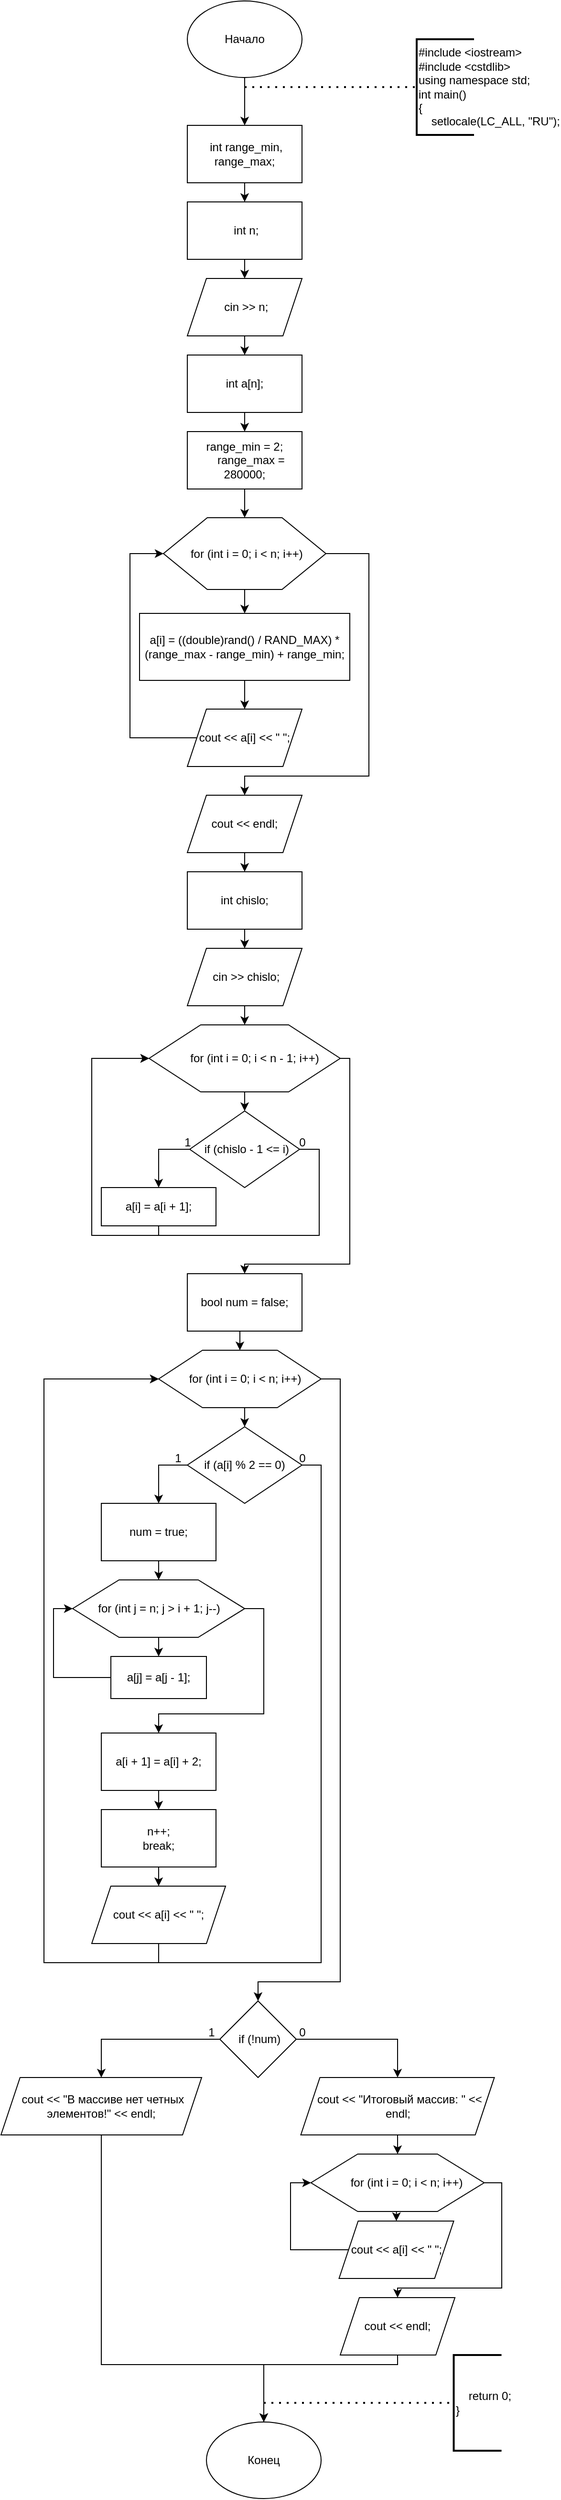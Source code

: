 <mxfile version="26.0.11">
  <diagram name="Страница — 1" id="iw_jRJpIRVuIbaMEodyu">
    <mxGraphModel dx="1042" dy="1734" grid="1" gridSize="10" guides="1" tooltips="1" connect="1" arrows="1" fold="1" page="1" pageScale="1" pageWidth="827" pageHeight="1169" math="0" shadow="0">
      <root>
        <mxCell id="0" />
        <mxCell id="1" parent="0" />
        <mxCell id="BVVbuW9btlbcQaSLM_UI-37" style="edgeStyle=orthogonalEdgeStyle;rounded=0;orthogonalLoop=1;jettySize=auto;html=1;exitX=0.5;exitY=1;exitDx=0;exitDy=0;entryX=0.5;entryY=0;entryDx=0;entryDy=0;" edge="1" parent="1" source="BVVbuW9btlbcQaSLM_UI-1" target="BVVbuW9btlbcQaSLM_UI-2">
          <mxGeometry relative="1" as="geometry" />
        </mxCell>
        <mxCell id="BVVbuW9btlbcQaSLM_UI-1" value="Начало" style="ellipse;whiteSpace=wrap;html=1;" vertex="1" parent="1">
          <mxGeometry x="340" y="-10" width="120" height="80" as="geometry" />
        </mxCell>
        <mxCell id="BVVbuW9btlbcQaSLM_UI-38" style="edgeStyle=orthogonalEdgeStyle;rounded=0;orthogonalLoop=1;jettySize=auto;html=1;exitX=0.5;exitY=1;exitDx=0;exitDy=0;entryX=0.5;entryY=0;entryDx=0;entryDy=0;" edge="1" parent="1" source="BVVbuW9btlbcQaSLM_UI-2" target="BVVbuW9btlbcQaSLM_UI-3">
          <mxGeometry relative="1" as="geometry" />
        </mxCell>
        <mxCell id="BVVbuW9btlbcQaSLM_UI-2" value="&amp;nbsp;int range_min, range_max;" style="rounded=0;whiteSpace=wrap;html=1;" vertex="1" parent="1">
          <mxGeometry x="340" y="120" width="120" height="60" as="geometry" />
        </mxCell>
        <mxCell id="BVVbuW9btlbcQaSLM_UI-39" style="edgeStyle=orthogonalEdgeStyle;rounded=0;orthogonalLoop=1;jettySize=auto;html=1;exitX=0.5;exitY=1;exitDx=0;exitDy=0;entryX=0.5;entryY=0;entryDx=0;entryDy=0;" edge="1" parent="1" source="BVVbuW9btlbcQaSLM_UI-3" target="BVVbuW9btlbcQaSLM_UI-4">
          <mxGeometry relative="1" as="geometry" />
        </mxCell>
        <mxCell id="BVVbuW9btlbcQaSLM_UI-3" value="&amp;nbsp;int n;" style="rounded=0;whiteSpace=wrap;html=1;" vertex="1" parent="1">
          <mxGeometry x="340" y="200" width="120" height="60" as="geometry" />
        </mxCell>
        <mxCell id="BVVbuW9btlbcQaSLM_UI-40" style="edgeStyle=orthogonalEdgeStyle;rounded=0;orthogonalLoop=1;jettySize=auto;html=1;exitX=0.5;exitY=1;exitDx=0;exitDy=0;entryX=0.5;entryY=0;entryDx=0;entryDy=0;" edge="1" parent="1" source="BVVbuW9btlbcQaSLM_UI-4" target="BVVbuW9btlbcQaSLM_UI-7">
          <mxGeometry relative="1" as="geometry" />
        </mxCell>
        <mxCell id="BVVbuW9btlbcQaSLM_UI-4" value="&amp;nbsp;cin &amp;gt;&amp;gt; n;" style="shape=parallelogram;perimeter=parallelogramPerimeter;whiteSpace=wrap;html=1;fixedSize=1;" vertex="1" parent="1">
          <mxGeometry x="340" y="280" width="120" height="60" as="geometry" />
        </mxCell>
        <mxCell id="BVVbuW9btlbcQaSLM_UI-41" style="edgeStyle=orthogonalEdgeStyle;rounded=0;orthogonalLoop=1;jettySize=auto;html=1;exitX=0.5;exitY=1;exitDx=0;exitDy=0;entryX=0.5;entryY=0;entryDx=0;entryDy=0;" edge="1" parent="1" source="BVVbuW9btlbcQaSLM_UI-7" target="BVVbuW9btlbcQaSLM_UI-8">
          <mxGeometry relative="1" as="geometry" />
        </mxCell>
        <mxCell id="BVVbuW9btlbcQaSLM_UI-7" value="int a[n];" style="rounded=0;whiteSpace=wrap;html=1;" vertex="1" parent="1">
          <mxGeometry x="340" y="360" width="120" height="60" as="geometry" />
        </mxCell>
        <mxCell id="BVVbuW9btlbcQaSLM_UI-42" style="edgeStyle=orthogonalEdgeStyle;rounded=0;orthogonalLoop=1;jettySize=auto;html=1;exitX=0.5;exitY=1;exitDx=0;exitDy=0;entryX=0.5;entryY=0;entryDx=0;entryDy=0;" edge="1" parent="1" source="BVVbuW9btlbcQaSLM_UI-8" target="BVVbuW9btlbcQaSLM_UI-9">
          <mxGeometry relative="1" as="geometry" />
        </mxCell>
        <mxCell id="BVVbuW9btlbcQaSLM_UI-8" value="&lt;div&gt;range_min = 2;&lt;/div&gt;&lt;div&gt;&amp;nbsp; &amp;nbsp; range_max = 280000;&lt;/div&gt;" style="rounded=0;whiteSpace=wrap;html=1;" vertex="1" parent="1">
          <mxGeometry x="340" y="440" width="120" height="60" as="geometry" />
        </mxCell>
        <mxCell id="BVVbuW9btlbcQaSLM_UI-13" style="edgeStyle=orthogonalEdgeStyle;rounded=0;orthogonalLoop=1;jettySize=auto;html=1;exitX=0.5;exitY=1;exitDx=0;exitDy=0;entryX=0.5;entryY=0;entryDx=0;entryDy=0;" edge="1" parent="1" source="BVVbuW9btlbcQaSLM_UI-9" target="BVVbuW9btlbcQaSLM_UI-11">
          <mxGeometry relative="1" as="geometry" />
        </mxCell>
        <mxCell id="BVVbuW9btlbcQaSLM_UI-17" style="edgeStyle=orthogonalEdgeStyle;rounded=0;orthogonalLoop=1;jettySize=auto;html=1;exitX=1;exitY=0.5;exitDx=0;exitDy=0;entryX=0.5;entryY=0;entryDx=0;entryDy=0;" edge="1" parent="1" source="BVVbuW9btlbcQaSLM_UI-9" target="BVVbuW9btlbcQaSLM_UI-16">
          <mxGeometry relative="1" as="geometry">
            <Array as="points">
              <mxPoint x="530" y="568" />
              <mxPoint x="530" y="800" />
              <mxPoint x="400" y="800" />
            </Array>
          </mxGeometry>
        </mxCell>
        <mxCell id="BVVbuW9btlbcQaSLM_UI-9" value="" style="verticalLabelPosition=bottom;verticalAlign=top;html=1;shape=hexagon;perimeter=hexagonPerimeter2;arcSize=6;size=0.27;" vertex="1" parent="1">
          <mxGeometry x="315" y="530" width="170" height="75" as="geometry" />
        </mxCell>
        <mxCell id="BVVbuW9btlbcQaSLM_UI-10" value="&amp;nbsp;for (int i = 0; i &amp;lt; n; i++)" style="text;html=1;align=center;verticalAlign=middle;resizable=0;points=[];autosize=1;strokeColor=none;fillColor=none;" vertex="1" parent="1">
          <mxGeometry x="330" y="552.5" width="140" height="30" as="geometry" />
        </mxCell>
        <mxCell id="BVVbuW9btlbcQaSLM_UI-14" style="edgeStyle=orthogonalEdgeStyle;rounded=0;orthogonalLoop=1;jettySize=auto;html=1;exitX=0.5;exitY=1;exitDx=0;exitDy=0;entryX=0.5;entryY=0;entryDx=0;entryDy=0;" edge="1" parent="1" source="BVVbuW9btlbcQaSLM_UI-11" target="BVVbuW9btlbcQaSLM_UI-12">
          <mxGeometry relative="1" as="geometry" />
        </mxCell>
        <mxCell id="BVVbuW9btlbcQaSLM_UI-11" value="a[i] = ((double)rand() / RAND_MAX) * (range_max - range_min) + range_min;" style="rounded=0;whiteSpace=wrap;html=1;" vertex="1" parent="1">
          <mxGeometry x="290" y="630" width="220" height="70" as="geometry" />
        </mxCell>
        <mxCell id="BVVbuW9btlbcQaSLM_UI-15" style="edgeStyle=orthogonalEdgeStyle;rounded=0;orthogonalLoop=1;jettySize=auto;html=1;exitX=0;exitY=0.5;exitDx=0;exitDy=0;entryX=0;entryY=0.5;entryDx=0;entryDy=0;" edge="1" parent="1" source="BVVbuW9btlbcQaSLM_UI-12" target="BVVbuW9btlbcQaSLM_UI-9">
          <mxGeometry relative="1" as="geometry">
            <Array as="points">
              <mxPoint x="280" y="760" />
              <mxPoint x="280" y="568" />
            </Array>
          </mxGeometry>
        </mxCell>
        <mxCell id="BVVbuW9btlbcQaSLM_UI-12" value="cout &lt;&lt; a[i] &lt;&lt; &quot; &quot;;" style="shape=parallelogram;perimeter=parallelogramPerimeter;whiteSpace=wrap;html=1;fixedSize=1;" vertex="1" parent="1">
          <mxGeometry x="340" y="730" width="120" height="60" as="geometry" />
        </mxCell>
        <mxCell id="BVVbuW9btlbcQaSLM_UI-21" style="edgeStyle=orthogonalEdgeStyle;rounded=0;orthogonalLoop=1;jettySize=auto;html=1;exitX=0.5;exitY=1;exitDx=0;exitDy=0;entryX=0.5;entryY=0;entryDx=0;entryDy=0;" edge="1" parent="1" source="BVVbuW9btlbcQaSLM_UI-16" target="BVVbuW9btlbcQaSLM_UI-19">
          <mxGeometry relative="1" as="geometry" />
        </mxCell>
        <mxCell id="BVVbuW9btlbcQaSLM_UI-16" value="cout &amp;lt;&amp;lt; endl;" style="shape=parallelogram;perimeter=parallelogramPerimeter;whiteSpace=wrap;html=1;fixedSize=1;" vertex="1" parent="1">
          <mxGeometry x="340" y="820" width="120" height="60" as="geometry" />
        </mxCell>
        <mxCell id="BVVbuW9btlbcQaSLM_UI-26" style="edgeStyle=orthogonalEdgeStyle;rounded=0;orthogonalLoop=1;jettySize=auto;html=1;exitX=0.5;exitY=1;exitDx=0;exitDy=0;entryX=0.5;entryY=0;entryDx=0;entryDy=0;" edge="1" parent="1" source="BVVbuW9btlbcQaSLM_UI-18" target="BVVbuW9btlbcQaSLM_UI-24">
          <mxGeometry relative="1" as="geometry" />
        </mxCell>
        <mxCell id="BVVbuW9btlbcQaSLM_UI-18" value="&amp;nbsp;cin &amp;gt;&amp;gt; chislo;" style="shape=parallelogram;perimeter=parallelogramPerimeter;whiteSpace=wrap;html=1;fixedSize=1;" vertex="1" parent="1">
          <mxGeometry x="340" y="980" width="120" height="60" as="geometry" />
        </mxCell>
        <mxCell id="BVVbuW9btlbcQaSLM_UI-22" style="edgeStyle=orthogonalEdgeStyle;rounded=0;orthogonalLoop=1;jettySize=auto;html=1;exitX=0.5;exitY=1;exitDx=0;exitDy=0;entryX=0.5;entryY=0;entryDx=0;entryDy=0;" edge="1" parent="1" source="BVVbuW9btlbcQaSLM_UI-19" target="BVVbuW9btlbcQaSLM_UI-18">
          <mxGeometry relative="1" as="geometry" />
        </mxCell>
        <mxCell id="BVVbuW9btlbcQaSLM_UI-19" value="int chislo;" style="rounded=0;whiteSpace=wrap;html=1;" vertex="1" parent="1">
          <mxGeometry x="340" y="900" width="120" height="60" as="geometry" />
        </mxCell>
        <mxCell id="BVVbuW9btlbcQaSLM_UI-28" style="edgeStyle=orthogonalEdgeStyle;rounded=0;orthogonalLoop=1;jettySize=auto;html=1;exitX=0.5;exitY=1;exitDx=0;exitDy=0;entryX=0;entryY=0.5;entryDx=0;entryDy=0;" edge="1" parent="1" source="BVVbuW9btlbcQaSLM_UI-24" target="BVVbuW9btlbcQaSLM_UI-27">
          <mxGeometry relative="1" as="geometry" />
        </mxCell>
        <mxCell id="BVVbuW9btlbcQaSLM_UI-36" style="edgeStyle=orthogonalEdgeStyle;rounded=0;orthogonalLoop=1;jettySize=auto;html=1;exitX=1;exitY=0.5;exitDx=0;exitDy=0;" edge="1" parent="1" source="BVVbuW9btlbcQaSLM_UI-24" target="BVVbuW9btlbcQaSLM_UI-35">
          <mxGeometry relative="1" as="geometry">
            <Array as="points">
              <mxPoint x="510" y="1095" />
              <mxPoint x="510" y="1310" />
              <mxPoint x="400" y="1310" />
            </Array>
          </mxGeometry>
        </mxCell>
        <mxCell id="BVVbuW9btlbcQaSLM_UI-24" value="" style="verticalLabelPosition=bottom;verticalAlign=top;html=1;shape=hexagon;perimeter=hexagonPerimeter2;arcSize=6;size=0.27;" vertex="1" parent="1">
          <mxGeometry x="300" y="1060" width="200" height="70" as="geometry" />
        </mxCell>
        <mxCell id="BVVbuW9btlbcQaSLM_UI-25" value="for (int i = 0; i &amp;lt; n - 1; i++)" style="text;html=1;align=center;verticalAlign=middle;resizable=0;points=[];autosize=1;strokeColor=none;fillColor=none;" vertex="1" parent="1">
          <mxGeometry x="330" y="1080" width="160" height="30" as="geometry" />
        </mxCell>
        <mxCell id="BVVbuW9btlbcQaSLM_UI-29" style="edgeStyle=orthogonalEdgeStyle;rounded=0;orthogonalLoop=1;jettySize=auto;html=1;exitX=0.5;exitY=1;exitDx=0;exitDy=0;" edge="1" parent="1" source="BVVbuW9btlbcQaSLM_UI-27" target="BVVbuW9btlbcQaSLM_UI-30">
          <mxGeometry relative="1" as="geometry">
            <mxPoint x="320" y="1240" as="targetPoint" />
          </mxGeometry>
        </mxCell>
        <mxCell id="BVVbuW9btlbcQaSLM_UI-32" style="edgeStyle=orthogonalEdgeStyle;rounded=0;orthogonalLoop=1;jettySize=auto;html=1;exitX=0.5;exitY=0;exitDx=0;exitDy=0;entryX=0;entryY=0.5;entryDx=0;entryDy=0;" edge="1" parent="1" source="BVVbuW9btlbcQaSLM_UI-27" target="BVVbuW9btlbcQaSLM_UI-24">
          <mxGeometry relative="1" as="geometry">
            <Array as="points">
              <mxPoint x="478" y="1190" />
              <mxPoint x="478" y="1280" />
              <mxPoint x="240" y="1280" />
              <mxPoint x="240" y="1095" />
            </Array>
          </mxGeometry>
        </mxCell>
        <mxCell id="BVVbuW9btlbcQaSLM_UI-27" value="&amp;nbsp;if (chislo - 1 &amp;lt;= i)" style="rhombus;whiteSpace=wrap;html=1;direction=south;" vertex="1" parent="1">
          <mxGeometry x="342.5" y="1150" width="115" height="80" as="geometry" />
        </mxCell>
        <mxCell id="BVVbuW9btlbcQaSLM_UI-31" style="edgeStyle=orthogonalEdgeStyle;rounded=0;orthogonalLoop=1;jettySize=auto;html=1;exitX=0.5;exitY=1;exitDx=0;exitDy=0;entryX=0;entryY=0.5;entryDx=0;entryDy=0;" edge="1" parent="1" source="BVVbuW9btlbcQaSLM_UI-30" target="BVVbuW9btlbcQaSLM_UI-24">
          <mxGeometry relative="1" as="geometry">
            <Array as="points">
              <mxPoint x="310" y="1280" />
              <mxPoint x="240" y="1280" />
              <mxPoint x="240" y="1095" />
            </Array>
          </mxGeometry>
        </mxCell>
        <mxCell id="BVVbuW9btlbcQaSLM_UI-30" value="a[i] = a[i + 1];" style="rounded=0;whiteSpace=wrap;html=1;" vertex="1" parent="1">
          <mxGeometry x="250" y="1230" width="120" height="40" as="geometry" />
        </mxCell>
        <mxCell id="BVVbuW9btlbcQaSLM_UI-33" value="1" style="text;html=1;align=center;verticalAlign=middle;resizable=0;points=[];autosize=1;strokeColor=none;fillColor=none;" vertex="1" parent="1">
          <mxGeometry x="325" y="1168" width="30" height="30" as="geometry" />
        </mxCell>
        <mxCell id="BVVbuW9btlbcQaSLM_UI-34" value="0" style="text;html=1;align=center;verticalAlign=middle;resizable=0;points=[];autosize=1;strokeColor=none;fillColor=none;" vertex="1" parent="1">
          <mxGeometry x="445" y="1168" width="30" height="30" as="geometry" />
        </mxCell>
        <mxCell id="BVVbuW9btlbcQaSLM_UI-46" style="edgeStyle=orthogonalEdgeStyle;rounded=0;orthogonalLoop=1;jettySize=auto;html=1;exitX=0.5;exitY=1;exitDx=0;exitDy=0;entryX=0.5;entryY=0;entryDx=0;entryDy=0;" edge="1" parent="1" source="BVVbuW9btlbcQaSLM_UI-35" target="BVVbuW9btlbcQaSLM_UI-43">
          <mxGeometry relative="1" as="geometry" />
        </mxCell>
        <mxCell id="BVVbuW9btlbcQaSLM_UI-35" value="bool num = false;" style="rounded=0;whiteSpace=wrap;html=1;" vertex="1" parent="1">
          <mxGeometry x="340" y="1320" width="120" height="60" as="geometry" />
        </mxCell>
        <mxCell id="BVVbuW9btlbcQaSLM_UI-49" style="edgeStyle=orthogonalEdgeStyle;rounded=0;orthogonalLoop=1;jettySize=auto;html=1;exitX=0.5;exitY=1;exitDx=0;exitDy=0;entryX=0.5;entryY=0;entryDx=0;entryDy=0;" edge="1" parent="1" source="BVVbuW9btlbcQaSLM_UI-43" target="BVVbuW9btlbcQaSLM_UI-48">
          <mxGeometry relative="1" as="geometry" />
        </mxCell>
        <mxCell id="BVVbuW9btlbcQaSLM_UI-67" style="edgeStyle=orthogonalEdgeStyle;rounded=0;orthogonalLoop=1;jettySize=auto;html=1;exitX=1;exitY=0.5;exitDx=0;exitDy=0;entryX=0.5;entryY=0;entryDx=0;entryDy=0;" edge="1" parent="1" source="BVVbuW9btlbcQaSLM_UI-43" target="BVVbuW9btlbcQaSLM_UI-66">
          <mxGeometry relative="1" as="geometry">
            <Array as="points">
              <mxPoint x="500" y="1430" />
              <mxPoint x="500" y="2060" />
              <mxPoint x="414" y="2060" />
            </Array>
          </mxGeometry>
        </mxCell>
        <mxCell id="BVVbuW9btlbcQaSLM_UI-43" value="" style="verticalLabelPosition=bottom;verticalAlign=top;html=1;shape=hexagon;perimeter=hexagonPerimeter2;arcSize=6;size=0.27;" vertex="1" parent="1">
          <mxGeometry x="310" y="1400" width="170" height="60" as="geometry" />
        </mxCell>
        <mxCell id="BVVbuW9btlbcQaSLM_UI-44" value="for (int i = 0; i &amp;lt; n; i++)" style="text;html=1;align=center;verticalAlign=middle;resizable=0;points=[];autosize=1;strokeColor=none;fillColor=none;" vertex="1" parent="1">
          <mxGeometry x="330" y="1415" width="140" height="30" as="geometry" />
        </mxCell>
        <mxCell id="BVVbuW9btlbcQaSLM_UI-51" style="edgeStyle=orthogonalEdgeStyle;rounded=0;orthogonalLoop=1;jettySize=auto;html=1;exitX=0;exitY=0.5;exitDx=0;exitDy=0;entryX=0.5;entryY=0;entryDx=0;entryDy=0;" edge="1" parent="1" source="BVVbuW9btlbcQaSLM_UI-48" target="BVVbuW9btlbcQaSLM_UI-50">
          <mxGeometry relative="1" as="geometry" />
        </mxCell>
        <mxCell id="BVVbuW9btlbcQaSLM_UI-65" style="edgeStyle=orthogonalEdgeStyle;rounded=0;orthogonalLoop=1;jettySize=auto;html=1;exitX=1;exitY=0.5;exitDx=0;exitDy=0;entryX=0;entryY=0.5;entryDx=0;entryDy=0;" edge="1" parent="1" source="BVVbuW9btlbcQaSLM_UI-48" target="BVVbuW9btlbcQaSLM_UI-43">
          <mxGeometry relative="1" as="geometry">
            <Array as="points">
              <mxPoint x="480" y="1520" />
              <mxPoint x="480" y="2040" />
              <mxPoint x="190" y="2040" />
              <mxPoint x="190" y="1430" />
            </Array>
          </mxGeometry>
        </mxCell>
        <mxCell id="BVVbuW9btlbcQaSLM_UI-48" value="if (a[i] % 2 == 0)" style="rhombus;whiteSpace=wrap;html=1;" vertex="1" parent="1">
          <mxGeometry x="340" y="1480" width="120" height="80" as="geometry" />
        </mxCell>
        <mxCell id="BVVbuW9btlbcQaSLM_UI-54" style="edgeStyle=orthogonalEdgeStyle;rounded=0;orthogonalLoop=1;jettySize=auto;html=1;exitX=0.5;exitY=1;exitDx=0;exitDy=0;entryX=0.5;entryY=0;entryDx=0;entryDy=0;" edge="1" parent="1" source="BVVbuW9btlbcQaSLM_UI-50" target="BVVbuW9btlbcQaSLM_UI-52">
          <mxGeometry relative="1" as="geometry" />
        </mxCell>
        <mxCell id="BVVbuW9btlbcQaSLM_UI-50" value="num = true;" style="rounded=0;whiteSpace=wrap;html=1;" vertex="1" parent="1">
          <mxGeometry x="250" y="1560" width="120" height="60" as="geometry" />
        </mxCell>
        <mxCell id="BVVbuW9btlbcQaSLM_UI-56" style="edgeStyle=orthogonalEdgeStyle;rounded=0;orthogonalLoop=1;jettySize=auto;html=1;exitX=0.5;exitY=1;exitDx=0;exitDy=0;entryX=0.5;entryY=0;entryDx=0;entryDy=0;" edge="1" parent="1" source="BVVbuW9btlbcQaSLM_UI-52" target="BVVbuW9btlbcQaSLM_UI-55">
          <mxGeometry relative="1" as="geometry" />
        </mxCell>
        <mxCell id="BVVbuW9btlbcQaSLM_UI-61" style="edgeStyle=orthogonalEdgeStyle;rounded=0;orthogonalLoop=1;jettySize=auto;html=1;exitX=1;exitY=0.5;exitDx=0;exitDy=0;entryX=0.5;entryY=0;entryDx=0;entryDy=0;" edge="1" parent="1" source="BVVbuW9btlbcQaSLM_UI-52" target="BVVbuW9btlbcQaSLM_UI-58">
          <mxGeometry relative="1" as="geometry">
            <Array as="points">
              <mxPoint x="420" y="1670" />
              <mxPoint x="420" y="1780" />
              <mxPoint x="310" y="1780" />
            </Array>
          </mxGeometry>
        </mxCell>
        <mxCell id="BVVbuW9btlbcQaSLM_UI-52" value="" style="verticalLabelPosition=bottom;verticalAlign=top;html=1;shape=hexagon;perimeter=hexagonPerimeter2;arcSize=6;size=0.27;" vertex="1" parent="1">
          <mxGeometry x="220" y="1640" width="180" height="60" as="geometry" />
        </mxCell>
        <mxCell id="BVVbuW9btlbcQaSLM_UI-53" value="for (int j = n; j &amp;gt; i + 1; j--)" style="text;html=1;align=center;verticalAlign=middle;resizable=0;points=[];autosize=1;strokeColor=none;fillColor=none;" vertex="1" parent="1">
          <mxGeometry x="235" y="1655" width="150" height="30" as="geometry" />
        </mxCell>
        <mxCell id="BVVbuW9btlbcQaSLM_UI-57" style="edgeStyle=orthogonalEdgeStyle;rounded=0;orthogonalLoop=1;jettySize=auto;html=1;exitX=0;exitY=0.5;exitDx=0;exitDy=0;entryX=0;entryY=0.5;entryDx=0;entryDy=0;" edge="1" parent="1" source="BVVbuW9btlbcQaSLM_UI-55" target="BVVbuW9btlbcQaSLM_UI-52">
          <mxGeometry relative="1" as="geometry" />
        </mxCell>
        <mxCell id="BVVbuW9btlbcQaSLM_UI-55" value="a[j] = a[j - 1];" style="rounded=0;whiteSpace=wrap;html=1;" vertex="1" parent="1">
          <mxGeometry x="260" y="1720" width="100" height="44" as="geometry" />
        </mxCell>
        <mxCell id="BVVbuW9btlbcQaSLM_UI-62" style="edgeStyle=orthogonalEdgeStyle;rounded=0;orthogonalLoop=1;jettySize=auto;html=1;exitX=0.5;exitY=1;exitDx=0;exitDy=0;entryX=0.5;entryY=0;entryDx=0;entryDy=0;" edge="1" parent="1" source="BVVbuW9btlbcQaSLM_UI-58" target="BVVbuW9btlbcQaSLM_UI-59">
          <mxGeometry relative="1" as="geometry" />
        </mxCell>
        <mxCell id="BVVbuW9btlbcQaSLM_UI-58" value="a[i + 1] = a[i] + 2;" style="rounded=0;whiteSpace=wrap;html=1;" vertex="1" parent="1">
          <mxGeometry x="250" y="1800" width="120" height="60" as="geometry" />
        </mxCell>
        <mxCell id="BVVbuW9btlbcQaSLM_UI-63" style="edgeStyle=orthogonalEdgeStyle;rounded=0;orthogonalLoop=1;jettySize=auto;html=1;exitX=0.5;exitY=1;exitDx=0;exitDy=0;entryX=0.5;entryY=0;entryDx=0;entryDy=0;" edge="1" parent="1" source="BVVbuW9btlbcQaSLM_UI-59" target="BVVbuW9btlbcQaSLM_UI-60">
          <mxGeometry relative="1" as="geometry" />
        </mxCell>
        <mxCell id="BVVbuW9btlbcQaSLM_UI-59" value="&lt;div&gt;n++;&lt;/div&gt;&lt;div&gt;break;&lt;/div&gt;" style="rounded=0;whiteSpace=wrap;html=1;" vertex="1" parent="1">
          <mxGeometry x="250" y="1880" width="120" height="60" as="geometry" />
        </mxCell>
        <mxCell id="BVVbuW9btlbcQaSLM_UI-64" style="edgeStyle=orthogonalEdgeStyle;rounded=0;orthogonalLoop=1;jettySize=auto;html=1;exitX=0.5;exitY=1;exitDx=0;exitDy=0;entryX=0;entryY=0.5;entryDx=0;entryDy=0;" edge="1" parent="1" source="BVVbuW9btlbcQaSLM_UI-60" target="BVVbuW9btlbcQaSLM_UI-43">
          <mxGeometry relative="1" as="geometry">
            <Array as="points">
              <mxPoint x="310" y="2040" />
              <mxPoint x="190" y="2040" />
              <mxPoint x="190" y="1430" />
            </Array>
          </mxGeometry>
        </mxCell>
        <mxCell id="BVVbuW9btlbcQaSLM_UI-60" value="cout &amp;lt;&amp;lt; a[i] &amp;lt;&amp;lt; &quot; &quot;;" style="shape=parallelogram;perimeter=parallelogramPerimeter;whiteSpace=wrap;html=1;fixedSize=1;" vertex="1" parent="1">
          <mxGeometry x="240" y="1960" width="140" height="60" as="geometry" />
        </mxCell>
        <mxCell id="BVVbuW9btlbcQaSLM_UI-70" style="edgeStyle=orthogonalEdgeStyle;rounded=0;orthogonalLoop=1;jettySize=auto;html=1;exitX=0;exitY=0.5;exitDx=0;exitDy=0;entryX=0.5;entryY=0;entryDx=0;entryDy=0;" edge="1" parent="1" source="BVVbuW9btlbcQaSLM_UI-66" target="BVVbuW9btlbcQaSLM_UI-68">
          <mxGeometry relative="1" as="geometry" />
        </mxCell>
        <mxCell id="BVVbuW9btlbcQaSLM_UI-71" style="edgeStyle=orthogonalEdgeStyle;rounded=0;orthogonalLoop=1;jettySize=auto;html=1;exitX=1;exitY=0.5;exitDx=0;exitDy=0;entryX=0.5;entryY=0;entryDx=0;entryDy=0;" edge="1" parent="1" source="BVVbuW9btlbcQaSLM_UI-66" target="BVVbuW9btlbcQaSLM_UI-69">
          <mxGeometry relative="1" as="geometry" />
        </mxCell>
        <mxCell id="BVVbuW9btlbcQaSLM_UI-66" value="&amp;nbsp;if (!num)" style="rhombus;whiteSpace=wrap;html=1;" vertex="1" parent="1">
          <mxGeometry x="374" y="2080" width="80" height="80" as="geometry" />
        </mxCell>
        <mxCell id="BVVbuW9btlbcQaSLM_UI-88" style="edgeStyle=orthogonalEdgeStyle;rounded=0;orthogonalLoop=1;jettySize=auto;html=1;exitX=0.5;exitY=1;exitDx=0;exitDy=0;entryX=0.5;entryY=0;entryDx=0;entryDy=0;" edge="1" parent="1" source="BVVbuW9btlbcQaSLM_UI-68" target="BVVbuW9btlbcQaSLM_UI-84">
          <mxGeometry relative="1" as="geometry">
            <Array as="points">
              <mxPoint x="250" y="2460" />
              <mxPoint x="420" y="2460" />
            </Array>
          </mxGeometry>
        </mxCell>
        <mxCell id="BVVbuW9btlbcQaSLM_UI-68" value="&amp;nbsp;cout &amp;lt;&amp;lt; &quot;В массиве нет четных элементов!&quot; &amp;lt;&amp;lt; endl;" style="shape=parallelogram;perimeter=parallelogramPerimeter;whiteSpace=wrap;html=1;fixedSize=1;" vertex="1" parent="1">
          <mxGeometry x="145" y="2160" width="210" height="60" as="geometry" />
        </mxCell>
        <mxCell id="BVVbuW9btlbcQaSLM_UI-76" style="edgeStyle=orthogonalEdgeStyle;rounded=0;orthogonalLoop=1;jettySize=auto;html=1;exitX=0.5;exitY=1;exitDx=0;exitDy=0;entryX=0.5;entryY=0;entryDx=0;entryDy=0;" edge="1" parent="1" source="BVVbuW9btlbcQaSLM_UI-69" target="BVVbuW9btlbcQaSLM_UI-74">
          <mxGeometry relative="1" as="geometry" />
        </mxCell>
        <mxCell id="BVVbuW9btlbcQaSLM_UI-69" value="&amp;nbsp;cout &amp;lt;&amp;lt; &quot;Итоговый массив: &quot; &amp;lt;&amp;lt; endl;" style="shape=parallelogram;perimeter=parallelogramPerimeter;whiteSpace=wrap;html=1;fixedSize=1;" vertex="1" parent="1">
          <mxGeometry x="458.75" y="2160" width="202.5" height="60" as="geometry" />
        </mxCell>
        <mxCell id="BVVbuW9btlbcQaSLM_UI-72" value="1" style="text;html=1;align=center;verticalAlign=middle;resizable=0;points=[];autosize=1;strokeColor=none;fillColor=none;" vertex="1" parent="1">
          <mxGeometry x="350" y="2098" width="30" height="30" as="geometry" />
        </mxCell>
        <mxCell id="BVVbuW9btlbcQaSLM_UI-73" value="0" style="text;html=1;align=center;verticalAlign=middle;resizable=0;points=[];autosize=1;strokeColor=none;fillColor=none;" vertex="1" parent="1">
          <mxGeometry x="445" y="2098" width="30" height="30" as="geometry" />
        </mxCell>
        <mxCell id="BVVbuW9btlbcQaSLM_UI-80" style="edgeStyle=orthogonalEdgeStyle;rounded=0;orthogonalLoop=1;jettySize=auto;html=1;exitX=0.5;exitY=1;exitDx=0;exitDy=0;entryX=0.5;entryY=0;entryDx=0;entryDy=0;" edge="1" parent="1" source="BVVbuW9btlbcQaSLM_UI-74" target="BVVbuW9btlbcQaSLM_UI-77">
          <mxGeometry relative="1" as="geometry" />
        </mxCell>
        <mxCell id="BVVbuW9btlbcQaSLM_UI-83" style="edgeStyle=orthogonalEdgeStyle;rounded=0;orthogonalLoop=1;jettySize=auto;html=1;exitX=1;exitY=0.5;exitDx=0;exitDy=0;" edge="1" parent="1" source="BVVbuW9btlbcQaSLM_UI-74" target="BVVbuW9btlbcQaSLM_UI-82">
          <mxGeometry relative="1" as="geometry">
            <Array as="points">
              <mxPoint x="669" y="2270" />
              <mxPoint x="669" y="2380" />
              <mxPoint x="560" y="2380" />
            </Array>
          </mxGeometry>
        </mxCell>
        <mxCell id="BVVbuW9btlbcQaSLM_UI-74" value="" style="verticalLabelPosition=bottom;verticalAlign=top;html=1;shape=hexagon;perimeter=hexagonPerimeter2;arcSize=6;size=0.27;" vertex="1" parent="1">
          <mxGeometry x="469.37" y="2240" width="181.25" height="60" as="geometry" />
        </mxCell>
        <mxCell id="BVVbuW9btlbcQaSLM_UI-75" value="for (int i = 0; i &amp;lt; n; i++)" style="text;html=1;align=center;verticalAlign=middle;resizable=0;points=[];autosize=1;strokeColor=none;fillColor=none;" vertex="1" parent="1">
          <mxGeometry x="498.75" y="2255" width="140" height="30" as="geometry" />
        </mxCell>
        <mxCell id="BVVbuW9btlbcQaSLM_UI-81" style="edgeStyle=orthogonalEdgeStyle;rounded=0;orthogonalLoop=1;jettySize=auto;html=1;exitX=0;exitY=0.5;exitDx=0;exitDy=0;entryX=0;entryY=0.5;entryDx=0;entryDy=0;" edge="1" parent="1" source="BVVbuW9btlbcQaSLM_UI-77" target="BVVbuW9btlbcQaSLM_UI-74">
          <mxGeometry relative="1" as="geometry">
            <Array as="points">
              <mxPoint x="448" y="2340" />
              <mxPoint x="448" y="2270" />
            </Array>
          </mxGeometry>
        </mxCell>
        <mxCell id="BVVbuW9btlbcQaSLM_UI-77" value="cout &amp;lt;&amp;lt; a[i] &amp;lt;&amp;lt; &quot; &quot;;" style="shape=parallelogram;perimeter=parallelogramPerimeter;whiteSpace=wrap;html=1;fixedSize=1;" vertex="1" parent="1">
          <mxGeometry x="498.75" y="2310" width="120" height="60" as="geometry" />
        </mxCell>
        <mxCell id="BVVbuW9btlbcQaSLM_UI-87" style="edgeStyle=orthogonalEdgeStyle;rounded=0;orthogonalLoop=1;jettySize=auto;html=1;exitX=0.5;exitY=1;exitDx=0;exitDy=0;" edge="1" parent="1" source="BVVbuW9btlbcQaSLM_UI-82" target="BVVbuW9btlbcQaSLM_UI-84">
          <mxGeometry relative="1" as="geometry">
            <Array as="points">
              <mxPoint x="560" y="2460" />
              <mxPoint x="420" y="2460" />
            </Array>
          </mxGeometry>
        </mxCell>
        <mxCell id="BVVbuW9btlbcQaSLM_UI-82" value="cout &amp;lt;&amp;lt; endl;" style="shape=parallelogram;perimeter=parallelogramPerimeter;whiteSpace=wrap;html=1;fixedSize=1;" vertex="1" parent="1">
          <mxGeometry x="500" y="2390" width="120" height="60" as="geometry" />
        </mxCell>
        <mxCell id="BVVbuW9btlbcQaSLM_UI-84" value="Конец" style="ellipse;whiteSpace=wrap;html=1;" vertex="1" parent="1">
          <mxGeometry x="360" y="2520" width="120" height="80" as="geometry" />
        </mxCell>
        <mxCell id="BVVbuW9btlbcQaSLM_UI-89" value="&lt;div&gt;#include &amp;lt;iostream&amp;gt;&lt;/div&gt;&lt;div&gt;#include &amp;lt;cstdlib&amp;gt;&lt;/div&gt;&lt;div&gt;using namespace std;&lt;/div&gt;&lt;div&gt;int main()&lt;/div&gt;&lt;div&gt;{&lt;/div&gt;&lt;div&gt;&amp;nbsp; &amp;nbsp; setlocale(LC_ALL, &quot;RU&quot;);&lt;/div&gt;" style="strokeWidth=2;html=1;shape=mxgraph.flowchart.annotation_1;align=left;pointerEvents=1;" vertex="1" parent="1">
          <mxGeometry x="580" y="30" width="60" height="100" as="geometry" />
        </mxCell>
        <mxCell id="BVVbuW9btlbcQaSLM_UI-90" value="" style="endArrow=none;dashed=1;html=1;dashPattern=1 3;strokeWidth=2;rounded=0;entryX=0;entryY=0.5;entryDx=0;entryDy=0;entryPerimeter=0;" edge="1" parent="1" target="BVVbuW9btlbcQaSLM_UI-89">
          <mxGeometry width="50" height="50" relative="1" as="geometry">
            <mxPoint x="400" y="80" as="sourcePoint" />
            <mxPoint x="440" y="210" as="targetPoint" />
          </mxGeometry>
        </mxCell>
        <mxCell id="BVVbuW9btlbcQaSLM_UI-91" value="1" style="text;html=1;align=center;verticalAlign=middle;resizable=0;points=[];autosize=1;strokeColor=none;fillColor=none;" vertex="1" parent="1">
          <mxGeometry x="315" y="1498" width="30" height="30" as="geometry" />
        </mxCell>
        <mxCell id="BVVbuW9btlbcQaSLM_UI-92" value="0" style="text;html=1;align=center;verticalAlign=middle;resizable=0;points=[];autosize=1;strokeColor=none;fillColor=none;" vertex="1" parent="1">
          <mxGeometry x="445" y="1498" width="30" height="30" as="geometry" />
        </mxCell>
        <mxCell id="BVVbuW9btlbcQaSLM_UI-93" value="&lt;div&gt;&amp;nbsp; &amp;nbsp; return 0;&lt;/div&gt;&lt;div&gt;}&lt;/div&gt;" style="strokeWidth=2;html=1;shape=mxgraph.flowchart.annotation_1;align=left;pointerEvents=1;" vertex="1" parent="1">
          <mxGeometry x="618.75" y="2450" width="50" height="100" as="geometry" />
        </mxCell>
        <mxCell id="BVVbuW9btlbcQaSLM_UI-94" value="" style="endArrow=none;dashed=1;html=1;dashPattern=1 3;strokeWidth=2;rounded=0;entryX=0;entryY=0.5;entryDx=0;entryDy=0;entryPerimeter=0;" edge="1" parent="1" target="BVVbuW9btlbcQaSLM_UI-93">
          <mxGeometry width="50" height="50" relative="1" as="geometry">
            <mxPoint x="420" y="2500" as="sourcePoint" />
            <mxPoint x="440" y="2310" as="targetPoint" />
          </mxGeometry>
        </mxCell>
      </root>
    </mxGraphModel>
  </diagram>
</mxfile>
